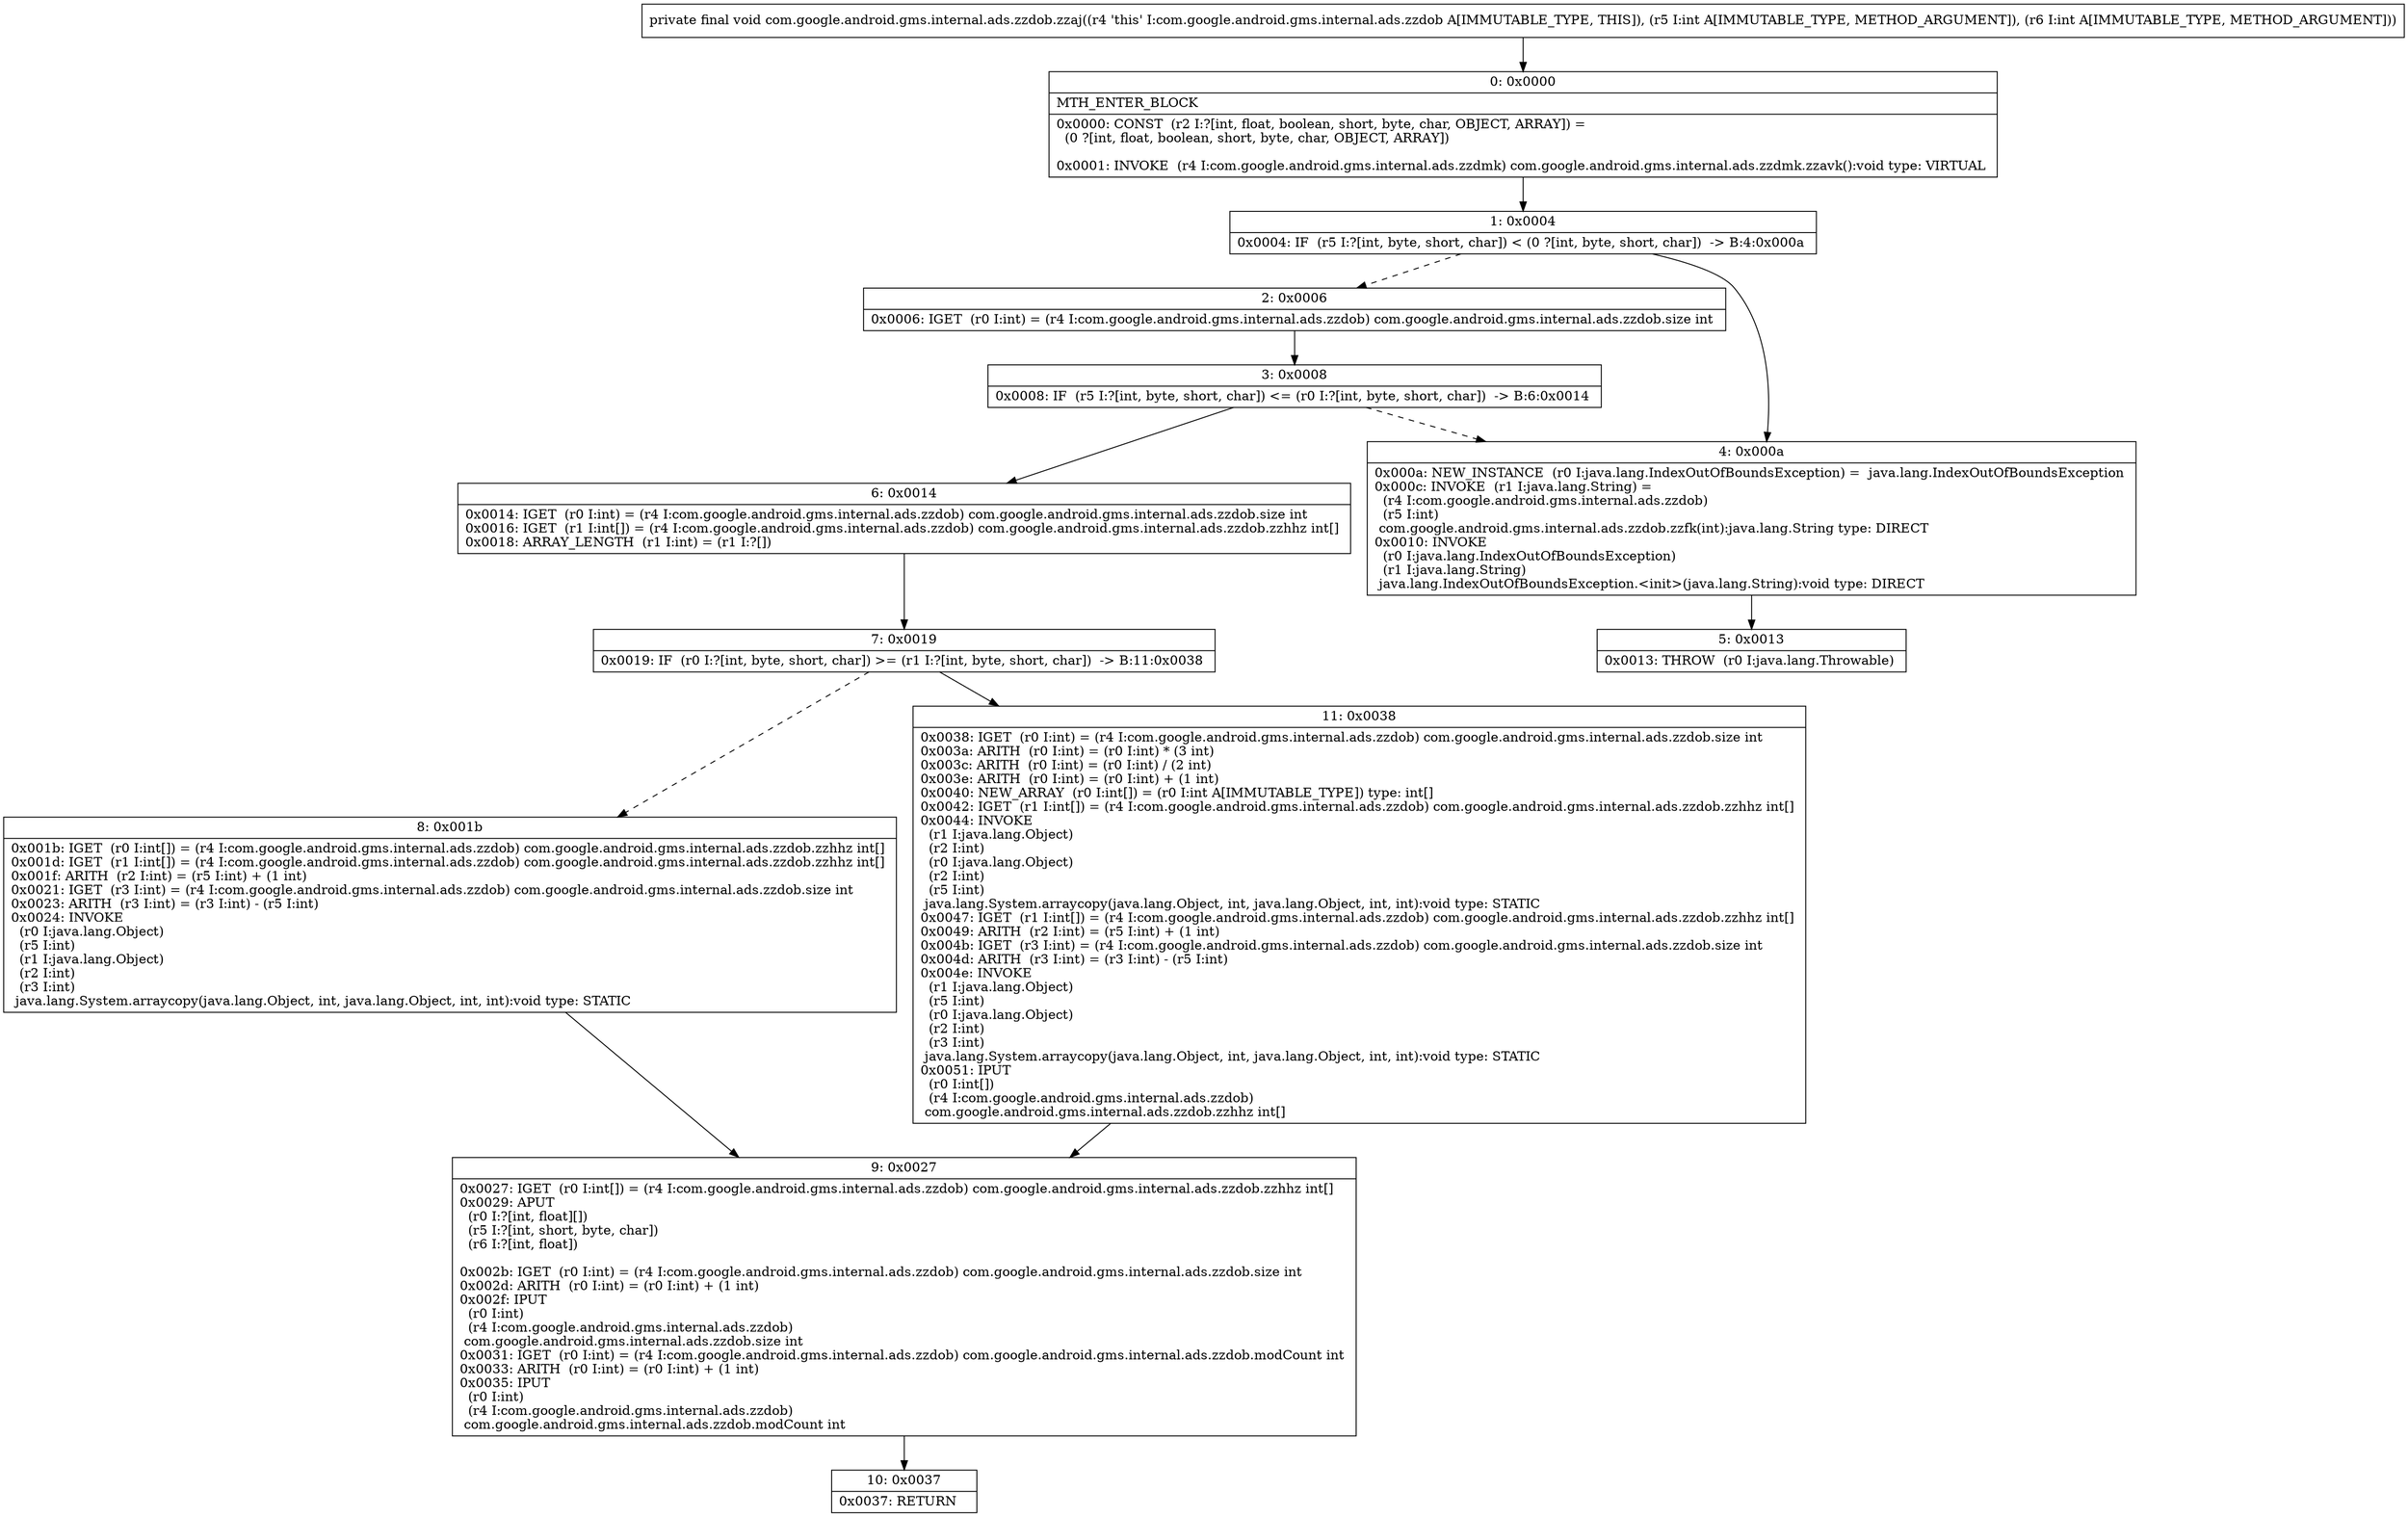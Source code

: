 digraph "CFG forcom.google.android.gms.internal.ads.zzdob.zzaj(II)V" {
Node_0 [shape=record,label="{0\:\ 0x0000|MTH_ENTER_BLOCK\l|0x0000: CONST  (r2 I:?[int, float, boolean, short, byte, char, OBJECT, ARRAY]) = \l  (0 ?[int, float, boolean, short, byte, char, OBJECT, ARRAY])\l \l0x0001: INVOKE  (r4 I:com.google.android.gms.internal.ads.zzdmk) com.google.android.gms.internal.ads.zzdmk.zzavk():void type: VIRTUAL \l}"];
Node_1 [shape=record,label="{1\:\ 0x0004|0x0004: IF  (r5 I:?[int, byte, short, char]) \< (0 ?[int, byte, short, char])  \-\> B:4:0x000a \l}"];
Node_2 [shape=record,label="{2\:\ 0x0006|0x0006: IGET  (r0 I:int) = (r4 I:com.google.android.gms.internal.ads.zzdob) com.google.android.gms.internal.ads.zzdob.size int \l}"];
Node_3 [shape=record,label="{3\:\ 0x0008|0x0008: IF  (r5 I:?[int, byte, short, char]) \<= (r0 I:?[int, byte, short, char])  \-\> B:6:0x0014 \l}"];
Node_4 [shape=record,label="{4\:\ 0x000a|0x000a: NEW_INSTANCE  (r0 I:java.lang.IndexOutOfBoundsException) =  java.lang.IndexOutOfBoundsException \l0x000c: INVOKE  (r1 I:java.lang.String) = \l  (r4 I:com.google.android.gms.internal.ads.zzdob)\l  (r5 I:int)\l com.google.android.gms.internal.ads.zzdob.zzfk(int):java.lang.String type: DIRECT \l0x0010: INVOKE  \l  (r0 I:java.lang.IndexOutOfBoundsException)\l  (r1 I:java.lang.String)\l java.lang.IndexOutOfBoundsException.\<init\>(java.lang.String):void type: DIRECT \l}"];
Node_5 [shape=record,label="{5\:\ 0x0013|0x0013: THROW  (r0 I:java.lang.Throwable) \l}"];
Node_6 [shape=record,label="{6\:\ 0x0014|0x0014: IGET  (r0 I:int) = (r4 I:com.google.android.gms.internal.ads.zzdob) com.google.android.gms.internal.ads.zzdob.size int \l0x0016: IGET  (r1 I:int[]) = (r4 I:com.google.android.gms.internal.ads.zzdob) com.google.android.gms.internal.ads.zzdob.zzhhz int[] \l0x0018: ARRAY_LENGTH  (r1 I:int) = (r1 I:?[]) \l}"];
Node_7 [shape=record,label="{7\:\ 0x0019|0x0019: IF  (r0 I:?[int, byte, short, char]) \>= (r1 I:?[int, byte, short, char])  \-\> B:11:0x0038 \l}"];
Node_8 [shape=record,label="{8\:\ 0x001b|0x001b: IGET  (r0 I:int[]) = (r4 I:com.google.android.gms.internal.ads.zzdob) com.google.android.gms.internal.ads.zzdob.zzhhz int[] \l0x001d: IGET  (r1 I:int[]) = (r4 I:com.google.android.gms.internal.ads.zzdob) com.google.android.gms.internal.ads.zzdob.zzhhz int[] \l0x001f: ARITH  (r2 I:int) = (r5 I:int) + (1 int) \l0x0021: IGET  (r3 I:int) = (r4 I:com.google.android.gms.internal.ads.zzdob) com.google.android.gms.internal.ads.zzdob.size int \l0x0023: ARITH  (r3 I:int) = (r3 I:int) \- (r5 I:int) \l0x0024: INVOKE  \l  (r0 I:java.lang.Object)\l  (r5 I:int)\l  (r1 I:java.lang.Object)\l  (r2 I:int)\l  (r3 I:int)\l java.lang.System.arraycopy(java.lang.Object, int, java.lang.Object, int, int):void type: STATIC \l}"];
Node_9 [shape=record,label="{9\:\ 0x0027|0x0027: IGET  (r0 I:int[]) = (r4 I:com.google.android.gms.internal.ads.zzdob) com.google.android.gms.internal.ads.zzdob.zzhhz int[] \l0x0029: APUT  \l  (r0 I:?[int, float][])\l  (r5 I:?[int, short, byte, char])\l  (r6 I:?[int, float])\l \l0x002b: IGET  (r0 I:int) = (r4 I:com.google.android.gms.internal.ads.zzdob) com.google.android.gms.internal.ads.zzdob.size int \l0x002d: ARITH  (r0 I:int) = (r0 I:int) + (1 int) \l0x002f: IPUT  \l  (r0 I:int)\l  (r4 I:com.google.android.gms.internal.ads.zzdob)\l com.google.android.gms.internal.ads.zzdob.size int \l0x0031: IGET  (r0 I:int) = (r4 I:com.google.android.gms.internal.ads.zzdob) com.google.android.gms.internal.ads.zzdob.modCount int \l0x0033: ARITH  (r0 I:int) = (r0 I:int) + (1 int) \l0x0035: IPUT  \l  (r0 I:int)\l  (r4 I:com.google.android.gms.internal.ads.zzdob)\l com.google.android.gms.internal.ads.zzdob.modCount int \l}"];
Node_10 [shape=record,label="{10\:\ 0x0037|0x0037: RETURN   \l}"];
Node_11 [shape=record,label="{11\:\ 0x0038|0x0038: IGET  (r0 I:int) = (r4 I:com.google.android.gms.internal.ads.zzdob) com.google.android.gms.internal.ads.zzdob.size int \l0x003a: ARITH  (r0 I:int) = (r0 I:int) * (3 int) \l0x003c: ARITH  (r0 I:int) = (r0 I:int) \/ (2 int) \l0x003e: ARITH  (r0 I:int) = (r0 I:int) + (1 int) \l0x0040: NEW_ARRAY  (r0 I:int[]) = (r0 I:int A[IMMUTABLE_TYPE]) type: int[] \l0x0042: IGET  (r1 I:int[]) = (r4 I:com.google.android.gms.internal.ads.zzdob) com.google.android.gms.internal.ads.zzdob.zzhhz int[] \l0x0044: INVOKE  \l  (r1 I:java.lang.Object)\l  (r2 I:int)\l  (r0 I:java.lang.Object)\l  (r2 I:int)\l  (r5 I:int)\l java.lang.System.arraycopy(java.lang.Object, int, java.lang.Object, int, int):void type: STATIC \l0x0047: IGET  (r1 I:int[]) = (r4 I:com.google.android.gms.internal.ads.zzdob) com.google.android.gms.internal.ads.zzdob.zzhhz int[] \l0x0049: ARITH  (r2 I:int) = (r5 I:int) + (1 int) \l0x004b: IGET  (r3 I:int) = (r4 I:com.google.android.gms.internal.ads.zzdob) com.google.android.gms.internal.ads.zzdob.size int \l0x004d: ARITH  (r3 I:int) = (r3 I:int) \- (r5 I:int) \l0x004e: INVOKE  \l  (r1 I:java.lang.Object)\l  (r5 I:int)\l  (r0 I:java.lang.Object)\l  (r2 I:int)\l  (r3 I:int)\l java.lang.System.arraycopy(java.lang.Object, int, java.lang.Object, int, int):void type: STATIC \l0x0051: IPUT  \l  (r0 I:int[])\l  (r4 I:com.google.android.gms.internal.ads.zzdob)\l com.google.android.gms.internal.ads.zzdob.zzhhz int[] \l}"];
MethodNode[shape=record,label="{private final void com.google.android.gms.internal.ads.zzdob.zzaj((r4 'this' I:com.google.android.gms.internal.ads.zzdob A[IMMUTABLE_TYPE, THIS]), (r5 I:int A[IMMUTABLE_TYPE, METHOD_ARGUMENT]), (r6 I:int A[IMMUTABLE_TYPE, METHOD_ARGUMENT])) }"];
MethodNode -> Node_0;
Node_0 -> Node_1;
Node_1 -> Node_2[style=dashed];
Node_1 -> Node_4;
Node_2 -> Node_3;
Node_3 -> Node_4[style=dashed];
Node_3 -> Node_6;
Node_4 -> Node_5;
Node_6 -> Node_7;
Node_7 -> Node_8[style=dashed];
Node_7 -> Node_11;
Node_8 -> Node_9;
Node_9 -> Node_10;
Node_11 -> Node_9;
}

